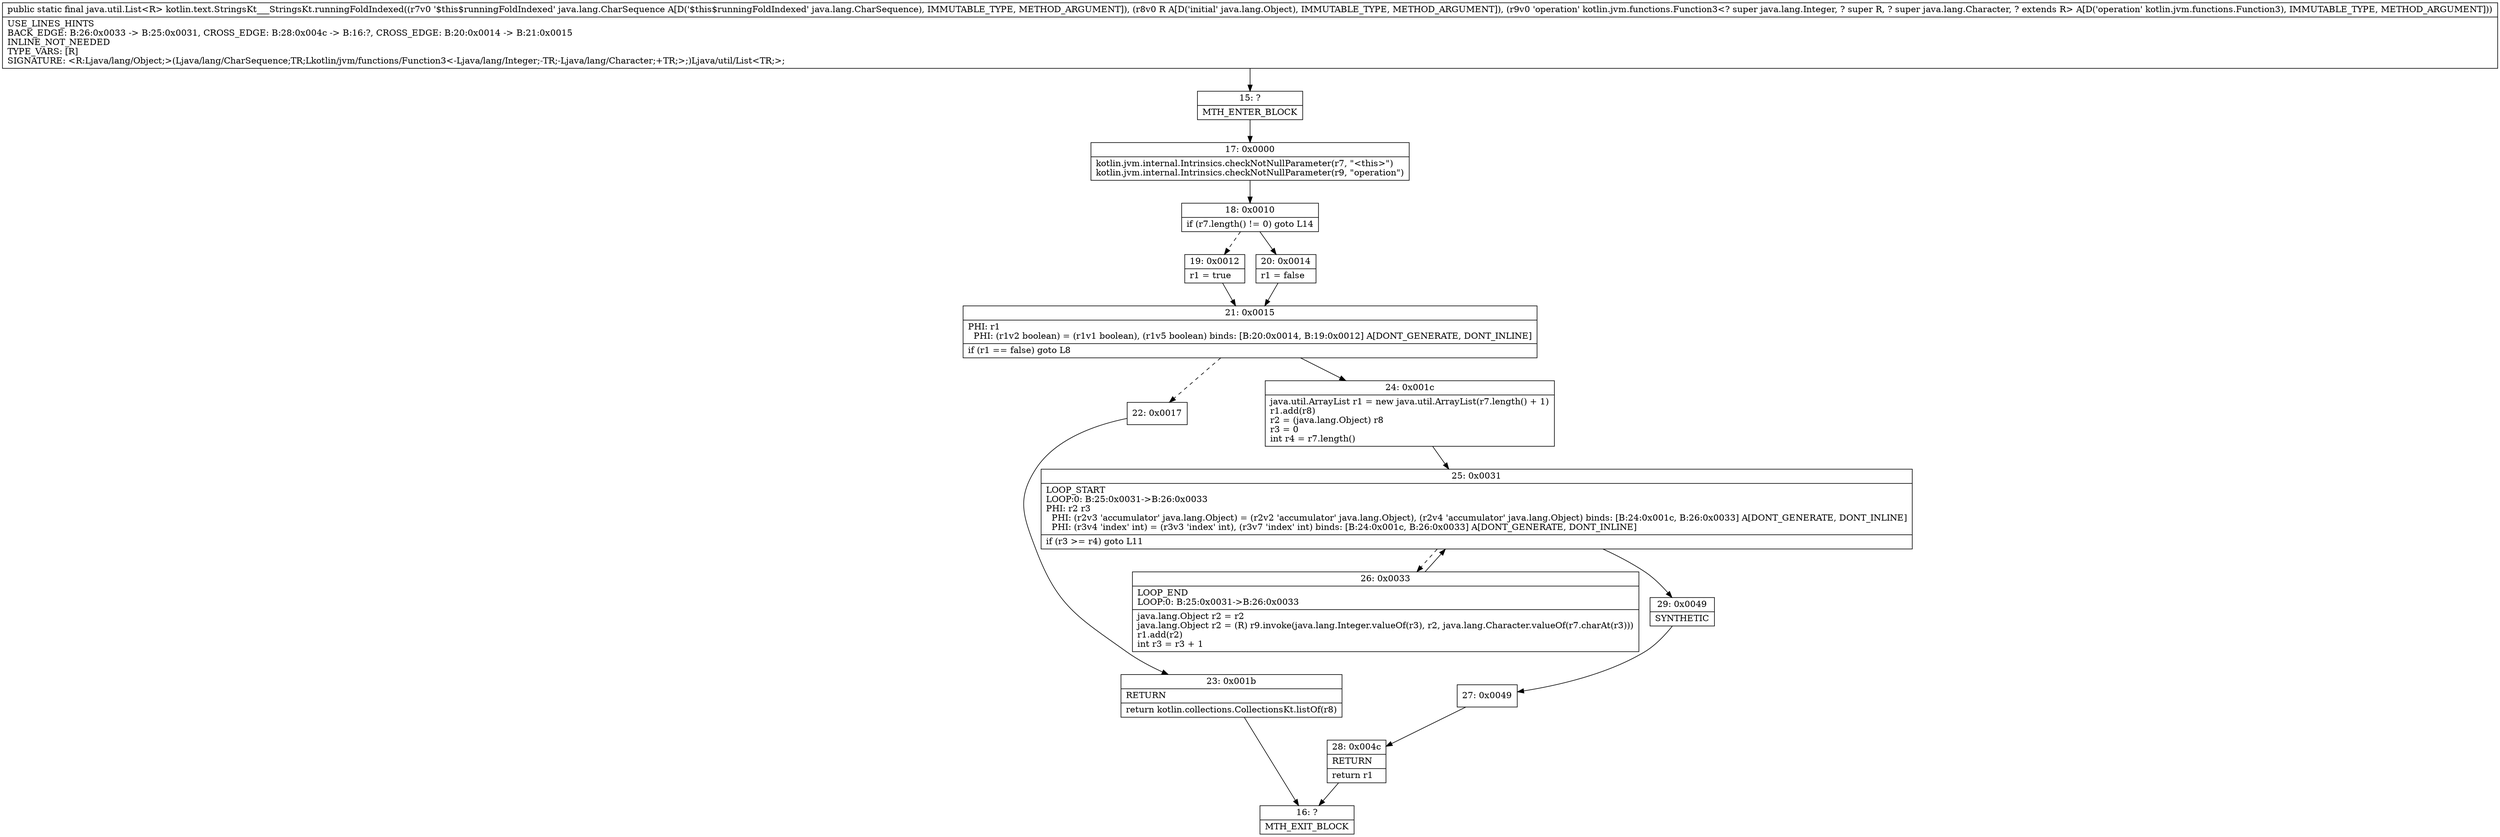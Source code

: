 digraph "CFG forkotlin.text.StringsKt___StringsKt.runningFoldIndexed(Ljava\/lang\/CharSequence;Ljava\/lang\/Object;Lkotlin\/jvm\/functions\/Function3;)Ljava\/util\/List;" {
Node_15 [shape=record,label="{15\:\ ?|MTH_ENTER_BLOCK\l}"];
Node_17 [shape=record,label="{17\:\ 0x0000|kotlin.jvm.internal.Intrinsics.checkNotNullParameter(r7, \"\<this\>\")\lkotlin.jvm.internal.Intrinsics.checkNotNullParameter(r9, \"operation\")\l}"];
Node_18 [shape=record,label="{18\:\ 0x0010|if (r7.length() != 0) goto L14\l}"];
Node_19 [shape=record,label="{19\:\ 0x0012|r1 = true\l}"];
Node_21 [shape=record,label="{21\:\ 0x0015|PHI: r1 \l  PHI: (r1v2 boolean) = (r1v1 boolean), (r1v5 boolean) binds: [B:20:0x0014, B:19:0x0012] A[DONT_GENERATE, DONT_INLINE]\l|if (r1 == false) goto L8\l}"];
Node_22 [shape=record,label="{22\:\ 0x0017}"];
Node_23 [shape=record,label="{23\:\ 0x001b|RETURN\l|return kotlin.collections.CollectionsKt.listOf(r8)\l}"];
Node_16 [shape=record,label="{16\:\ ?|MTH_EXIT_BLOCK\l}"];
Node_24 [shape=record,label="{24\:\ 0x001c|java.util.ArrayList r1 = new java.util.ArrayList(r7.length() + 1)\lr1.add(r8)\lr2 = (java.lang.Object) r8\lr3 = 0\lint r4 = r7.length()\l}"];
Node_25 [shape=record,label="{25\:\ 0x0031|LOOP_START\lLOOP:0: B:25:0x0031\-\>B:26:0x0033\lPHI: r2 r3 \l  PHI: (r2v3 'accumulator' java.lang.Object) = (r2v2 'accumulator' java.lang.Object), (r2v4 'accumulator' java.lang.Object) binds: [B:24:0x001c, B:26:0x0033] A[DONT_GENERATE, DONT_INLINE]\l  PHI: (r3v4 'index' int) = (r3v3 'index' int), (r3v7 'index' int) binds: [B:24:0x001c, B:26:0x0033] A[DONT_GENERATE, DONT_INLINE]\l|if (r3 \>= r4) goto L11\l}"];
Node_26 [shape=record,label="{26\:\ 0x0033|LOOP_END\lLOOP:0: B:25:0x0031\-\>B:26:0x0033\l|java.lang.Object r2 = r2\ljava.lang.Object r2 = (R) r9.invoke(java.lang.Integer.valueOf(r3), r2, java.lang.Character.valueOf(r7.charAt(r3)))\lr1.add(r2)\lint r3 = r3 + 1\l}"];
Node_29 [shape=record,label="{29\:\ 0x0049|SYNTHETIC\l}"];
Node_27 [shape=record,label="{27\:\ 0x0049}"];
Node_28 [shape=record,label="{28\:\ 0x004c|RETURN\l|return r1\l}"];
Node_20 [shape=record,label="{20\:\ 0x0014|r1 = false\l}"];
MethodNode[shape=record,label="{public static final java.util.List\<R\> kotlin.text.StringsKt___StringsKt.runningFoldIndexed((r7v0 '$this$runningFoldIndexed' java.lang.CharSequence A[D('$this$runningFoldIndexed' java.lang.CharSequence), IMMUTABLE_TYPE, METHOD_ARGUMENT]), (r8v0 R A[D('initial' java.lang.Object), IMMUTABLE_TYPE, METHOD_ARGUMENT]), (r9v0 'operation' kotlin.jvm.functions.Function3\<? super java.lang.Integer, ? super R, ? super java.lang.Character, ? extends R\> A[D('operation' kotlin.jvm.functions.Function3), IMMUTABLE_TYPE, METHOD_ARGUMENT]))  | USE_LINES_HINTS\lBACK_EDGE: B:26:0x0033 \-\> B:25:0x0031, CROSS_EDGE: B:28:0x004c \-\> B:16:?, CROSS_EDGE: B:20:0x0014 \-\> B:21:0x0015\lINLINE_NOT_NEEDED\lTYPE_VARS: [R]\lSIGNATURE: \<R:Ljava\/lang\/Object;\>(Ljava\/lang\/CharSequence;TR;Lkotlin\/jvm\/functions\/Function3\<\-Ljava\/lang\/Integer;\-TR;\-Ljava\/lang\/Character;+TR;\>;)Ljava\/util\/List\<TR;\>;\l}"];
MethodNode -> Node_15;Node_15 -> Node_17;
Node_17 -> Node_18;
Node_18 -> Node_19[style=dashed];
Node_18 -> Node_20;
Node_19 -> Node_21;
Node_21 -> Node_22[style=dashed];
Node_21 -> Node_24;
Node_22 -> Node_23;
Node_23 -> Node_16;
Node_24 -> Node_25;
Node_25 -> Node_26[style=dashed];
Node_25 -> Node_29;
Node_26 -> Node_25;
Node_29 -> Node_27;
Node_27 -> Node_28;
Node_28 -> Node_16;
Node_20 -> Node_21;
}

